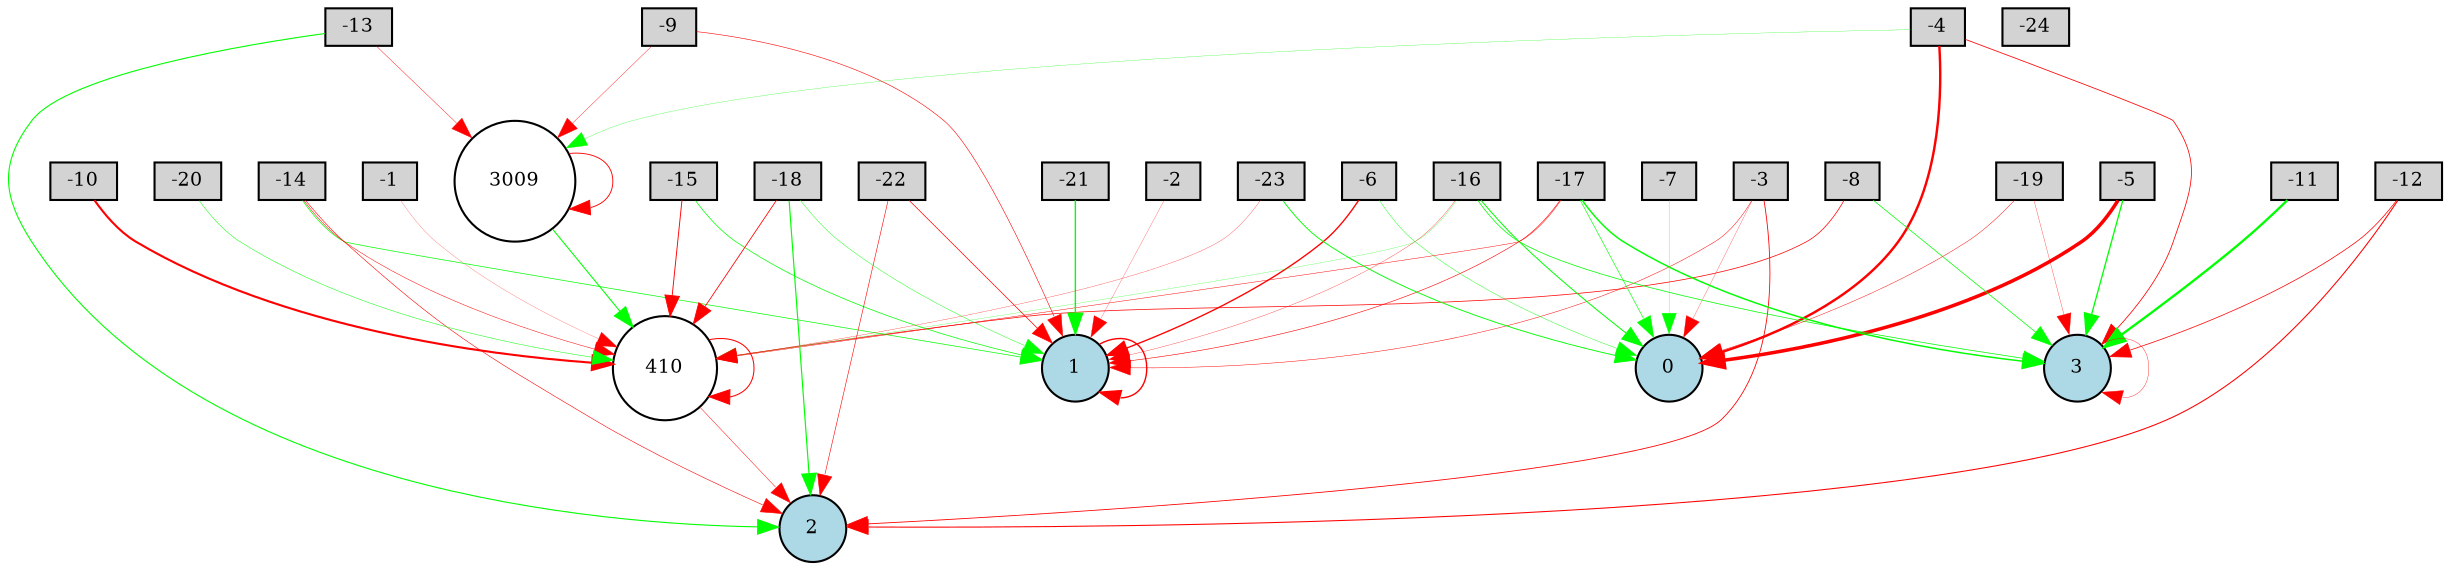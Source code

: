 digraph {
	node [fontsize=9 height=0.2 shape=circle width=0.2]
	-1 [fillcolor=lightgray shape=box style=filled]
	-2 [fillcolor=lightgray shape=box style=filled]
	-3 [fillcolor=lightgray shape=box style=filled]
	-4 [fillcolor=lightgray shape=box style=filled]
	-5 [fillcolor=lightgray shape=box style=filled]
	-6 [fillcolor=lightgray shape=box style=filled]
	-7 [fillcolor=lightgray shape=box style=filled]
	-8 [fillcolor=lightgray shape=box style=filled]
	-9 [fillcolor=lightgray shape=box style=filled]
	-10 [fillcolor=lightgray shape=box style=filled]
	-11 [fillcolor=lightgray shape=box style=filled]
	-12 [fillcolor=lightgray shape=box style=filled]
	-13 [fillcolor=lightgray shape=box style=filled]
	-14 [fillcolor=lightgray shape=box style=filled]
	-15 [fillcolor=lightgray shape=box style=filled]
	-16 [fillcolor=lightgray shape=box style=filled]
	-17 [fillcolor=lightgray shape=box style=filled]
	-18 [fillcolor=lightgray shape=box style=filled]
	-19 [fillcolor=lightgray shape=box style=filled]
	-20 [fillcolor=lightgray shape=box style=filled]
	-21 [fillcolor=lightgray shape=box style=filled]
	-22 [fillcolor=lightgray shape=box style=filled]
	-23 [fillcolor=lightgray shape=box style=filled]
	-24 [fillcolor=lightgray shape=box style=filled]
	0 [fillcolor=lightblue style=filled]
	1 [fillcolor=lightblue style=filled]
	2 [fillcolor=lightblue style=filled]
	3 [fillcolor=lightblue style=filled]
	3009 [fillcolor=white style=filled]
	410 [fillcolor=white style=filled]
	-23 -> 0 [color=green penwidth=0.4363611457578467 style=solid]
	-10 -> 410 [color=red penwidth=1.0083423328217032 style=solid]
	-19 -> 3 [color=red penwidth=0.14705509752760063 style=solid]
	-16 -> 3 [color=green penwidth=0.355038805120403 style=solid]
	-17 -> 0 [color=green penwidth=0.30349001948643545 style=solid]
	410 -> 2 [color=red penwidth=0.22218467020991678 style=solid]
	-18 -> 1 [color=green penwidth=0.2061116986043321 style=solid]
	-21 -> 1 [color=green penwidth=0.666480178002011 style=solid]
	-13 -> 3009 [color=red penwidth=0.2015198200972268 style=solid]
	-2 -> 1 [color=red penwidth=0.11662512141945991 style=solid]
	3 -> 3 [color=red penwidth=0.17890874037457205 style=solid]
	-14 -> 2 [color=red penwidth=0.27273975047123444 style=solid]
	-17 -> 3 [color=green penwidth=0.7002864625461754 style=solid]
	-15 -> 1 [color=green penwidth=0.3397455646245281 style=solid]
	-4 -> 3 [color=red penwidth=0.3832507642446291 style=solid]
	-13 -> 2 [color=green penwidth=0.5264427439281777 style=solid]
	-16 -> 0 [color=green penwidth=0.4764268772390484 style=solid]
	-3 -> 2 [color=red penwidth=0.4038775256777323 style=solid]
	-16 -> 410 [color=green penwidth=0.12058060451189566 style=solid]
	-22 -> 1 [color=red penwidth=0.3394244083580176 style=solid]
	-9 -> 1 [color=red penwidth=0.2777038376660832 style=solid]
	-4 -> 3009 [color=green penwidth=0.1327733699576752 style=solid]
	-18 -> 2 [color=green penwidth=0.5595046621473291 style=solid]
	1 -> 1 [color=red penwidth=0.6741570631713978 style=solid]
	-5 -> 0 [color=red penwidth=1.6954405949012321 style=solid]
	-6 -> 1 [color=red penwidth=0.6483545467379905 style=solid]
	410 -> 410 [color=red penwidth=0.49617024472267635 style=solid]
	3009 -> 410 [color=green penwidth=0.508777586091789 style=solid]
	-12 -> 2 [color=red penwidth=0.5079282210800422 style=solid]
	-9 -> 3009 [color=red penwidth=0.18160113916263293 style=solid]
	-11 -> 3 [color=green penwidth=1.1124133203697482 style=solid]
	-16 -> 1 [color=red penwidth=0.14996180751265198 style=solid]
	-3 -> 1 [color=red penwidth=0.2298676137514434 style=solid]
	-8 -> 3 [color=green penwidth=0.3468545990363733 style=solid]
	-7 -> 0 [color=green penwidth=0.14287663850880944 style=solid]
	-4 -> 0 [color=red penwidth=1.1715836117706804 style=solid]
	-15 -> 410 [color=red penwidth=0.43999672694695857 style=solid]
	-5 -> 3 [color=green penwidth=0.624913795778759 style=solid]
	-19 -> 0 [color=red penwidth=0.22000721938593387 style=solid]
	-22 -> 2 [color=red penwidth=0.28194723903256813 style=solid]
	-23 -> 410 [color=red penwidth=0.13519406990192157 style=solid]
	-1 -> 410 [color=red penwidth=0.10411627293277728 style=solid]
	-17 -> 410 [color=red penwidth=0.22354465855561717 style=solid]
	-12 -> 3 [color=red penwidth=0.3568102034668037 style=solid]
	-3 -> 0 [color=red penwidth=0.12953692506999803 style=solid]
	3009 -> 3009 [color=red penwidth=0.43531781151996085 style=solid]
	-18 -> 410 [color=red penwidth=0.39502001105280926 style=solid]
	-20 -> 410 [color=green penwidth=0.23366828742742962 style=solid]
	-14 -> 410 [color=red penwidth=0.2366937580623278 style=solid]
	-6 -> 0 [color=green penwidth=0.19860351762815678 style=solid]
	-8 -> 410 [color=red penwidth=0.350479821293018 style=solid]
	-14 -> 1 [color=green penwidth=0.33947986048086665 style=solid]
	-17 -> 1 [color=red penwidth=0.27931519738018956 style=solid]
}
